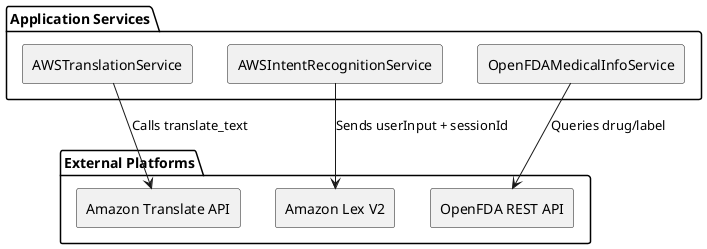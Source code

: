 
@startuml PlatformServiceIntegration
skinparam componentStyle rectangle

package "Application Services" {
  [AWSTranslationService]
  [AWSIntentRecognitionService]
  [OpenFDAMedicalInfoService]
}

package "External Platforms" {
  [Amazon Translate API]
  [Amazon Lex V2]
  [OpenFDA REST API]
}

[AWSTranslationService] --> [Amazon Translate API] : Calls translate_text
[AWSIntentRecognitionService] --> [Amazon Lex V2] : Sends userInput + sessionId
[OpenFDAMedicalInfoService] --> [OpenFDA REST API] : Queries drug/label
@enduml
